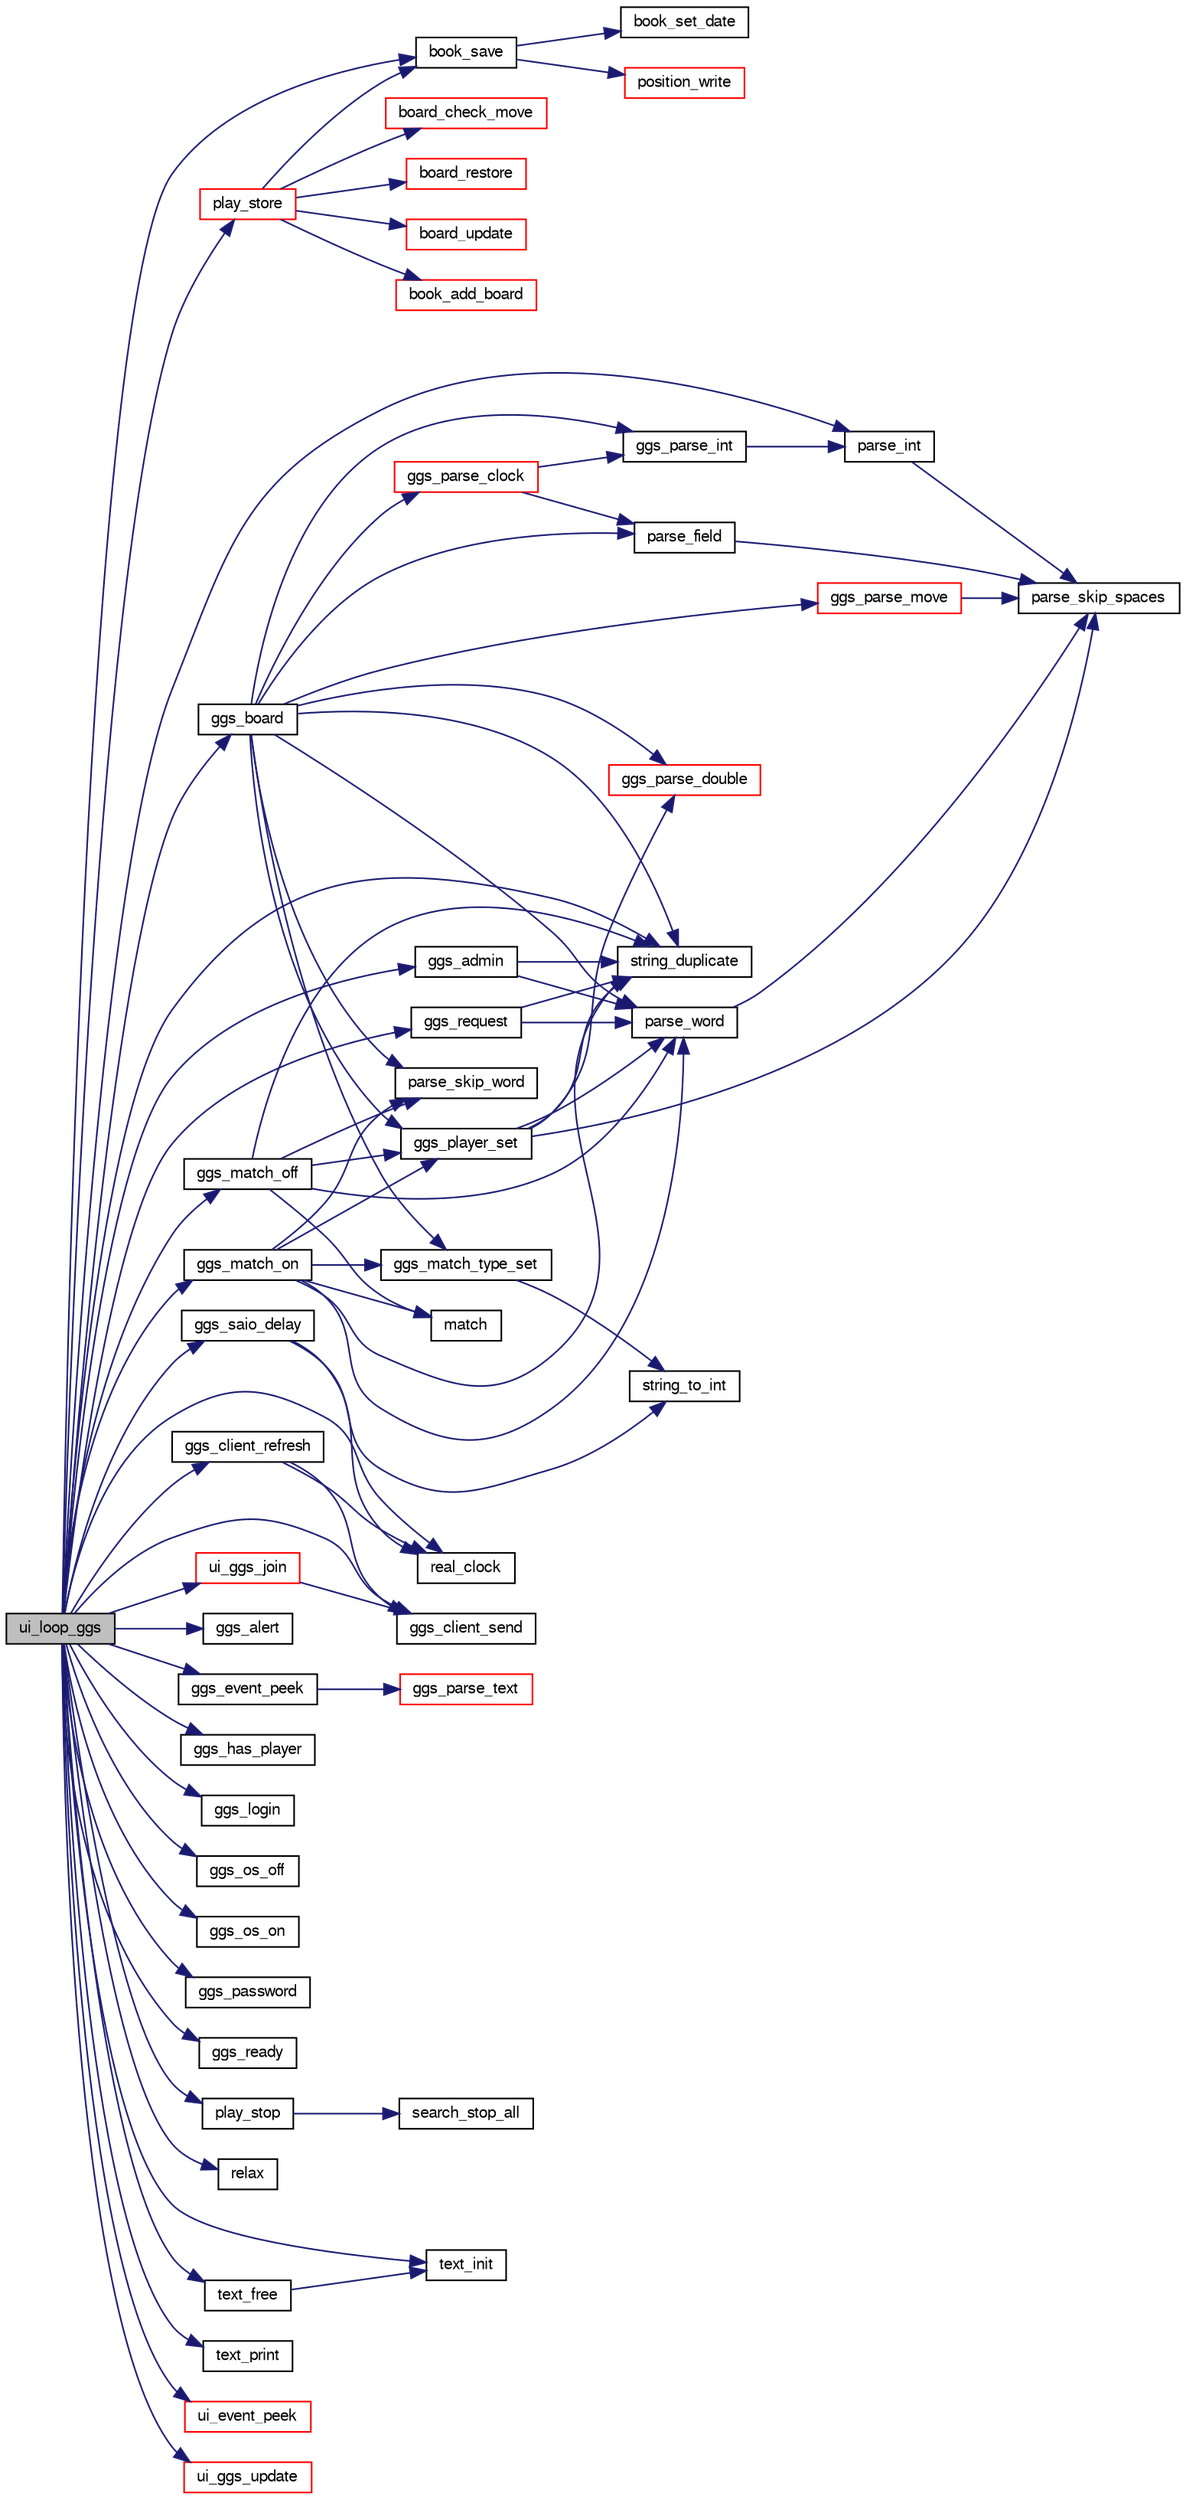 digraph "ui_loop_ggs"
{
 // LATEX_PDF_SIZE
  bgcolor="transparent";
  edge [fontname="FreeSans",fontsize="10",labelfontname="FreeSans",labelfontsize="10"];
  node [fontname="FreeSans",fontsize="10",shape=record];
  rankdir="LR";
  Node1 [label="ui_loop_ggs",height=0.2,width=0.4,color="black", fillcolor="grey75", style="filled", fontcolor="black",tooltip="ui_loop_ggs"];
  Node1 -> Node2 [color="midnightblue",fontsize="10",style="solid",fontname="FreeSans"];
  Node2 [label="book_save",height=0.2,width=0.4,color="black",URL="$book_8c.html#a8a72fd661f16eb01bfa46833b777f615",tooltip="Save an opening book."];
  Node2 -> Node3 [color="midnightblue",fontsize="10",style="solid",fontname="FreeSans"];
  Node3 [label="book_set_date",height=0.2,width=0.4,color="black",URL="$book_8c.html#afe22572623333b9e82494984e238f444",tooltip="Set book date."];
  Node2 -> Node4 [color="midnightblue",fontsize="10",style="solid",fontname="FreeSans"];
  Node4 [label="position_write",height=0.2,width=0.4,color="red",URL="$book_8c.html#a93a3c5e63c600de569816cd15c187d15",tooltip="Write a position."];
  Node1 -> Node6 [color="midnightblue",fontsize="10",style="solid",fontname="FreeSans"];
  Node6 [label="ggs_admin",height=0.2,width=0.4,color="black",URL="$ggs_8c.html#ad5d5acba18786e7fe5938423caf236ca",tooltip="ggs_admin"];
  Node6 -> Node7 [color="midnightblue",fontsize="10",style="solid",fontname="FreeSans"];
  Node7 [label="parse_word",height=0.2,width=0.4,color="black",URL="$util_8c.html#a37223454580e3fd41f4bddb3c3970da5",tooltip="Parse a word."];
  Node7 -> Node8 [color="midnightblue",fontsize="10",style="solid",fontname="FreeSans"];
  Node8 [label="parse_skip_spaces",height=0.2,width=0.4,color="black",URL="$util_8c.html#a35508e8fcec689d875231b2f93fbe4a5",tooltip="Skip spaces."];
  Node6 -> Node9 [color="midnightblue",fontsize="10",style="solid",fontname="FreeSans"];
  Node9 [label="string_duplicate",height=0.2,width=0.4,color="black",URL="$util_8c.html#ac3369230f66963a04a0e62b04685ae3c",tooltip="Duplicate a string."];
  Node1 -> Node10 [color="midnightblue",fontsize="10",style="solid",fontname="FreeSans"];
  Node10 [label="ggs_alert",height=0.2,width=0.4,color="black",URL="$ggs_8c.html#a2fd6e640807e34d60a80dc23840b3deb",tooltip="ggs_alert"];
  Node1 -> Node11 [color="midnightblue",fontsize="10",style="solid",fontname="FreeSans"];
  Node11 [label="ggs_board",height=0.2,width=0.4,color="black",URL="$ggs_8c.html#a63f1ce1416d9a7c378bdb930b7586505",tooltip="ggs_board"];
  Node11 -> Node12 [color="midnightblue",fontsize="10",style="solid",fontname="FreeSans"];
  Node12 [label="ggs_match_type_set",height=0.2,width=0.4,color="black",URL="$ggs_8c.html#af15451e1f7804fb5891bf5c0fd8075aa",tooltip="ggs_match_type_set"];
  Node12 -> Node13 [color="midnightblue",fontsize="10",style="solid",fontname="FreeSans"];
  Node13 [label="string_to_int",height=0.2,width=0.4,color="black",URL="$util_8c.html#a892b51d59129915627472acdf3265d3b",tooltip="Convert a string into an integer."];
  Node11 -> Node14 [color="midnightblue",fontsize="10",style="solid",fontname="FreeSans"];
  Node14 [label="ggs_parse_clock",height=0.2,width=0.4,color="red",URL="$ggs_8c.html#a7494470ebe53d867ce2dcd438fa5b583",tooltip="ggs_parse_clock"];
  Node14 -> Node15 [color="midnightblue",fontsize="10",style="solid",fontname="FreeSans"];
  Node15 [label="ggs_parse_int",height=0.2,width=0.4,color="black",URL="$ggs_8c.html#ac17593eca953b5b02fa56abb7b1ef42d",tooltip="ggs_parse_int"];
  Node15 -> Node16 [color="midnightblue",fontsize="10",style="solid",fontname="FreeSans"];
  Node16 [label="parse_int",height=0.2,width=0.4,color="black",URL="$util_8c.html#a0fad57b1fd6851c6cde5258a897b7a61",tooltip="Parse an integer."];
  Node16 -> Node8 [color="midnightblue",fontsize="10",style="solid",fontname="FreeSans"];
  Node14 -> Node20 [color="midnightblue",fontsize="10",style="solid",fontname="FreeSans"];
  Node20 [label="parse_field",height=0.2,width=0.4,color="black",URL="$util_8c.html#a80ed7d41ac3a6c656ad36013d632a793",tooltip="Parse a field."];
  Node20 -> Node8 [color="midnightblue",fontsize="10",style="solid",fontname="FreeSans"];
  Node11 -> Node21 [color="midnightblue",fontsize="10",style="solid",fontname="FreeSans"];
  Node21 [label="ggs_parse_double",height=0.2,width=0.4,color="red",URL="$ggs_8c.html#ac637c7bb4b515a0368d814c2e10b9342",tooltip="ggs_parse_double"];
  Node11 -> Node15 [color="midnightblue",fontsize="10",style="solid",fontname="FreeSans"];
  Node11 -> Node22 [color="midnightblue",fontsize="10",style="solid",fontname="FreeSans"];
  Node22 [label="ggs_parse_move",height=0.2,width=0.4,color="red",URL="$ggs_8c.html#a93d1fc65878813bdec56b646039e195e",tooltip="ggs_parse_move"];
  Node22 -> Node8 [color="midnightblue",fontsize="10",style="solid",fontname="FreeSans"];
  Node11 -> Node24 [color="midnightblue",fontsize="10",style="solid",fontname="FreeSans"];
  Node24 [label="ggs_player_set",height=0.2,width=0.4,color="black",URL="$ggs_8c.html#a2fd026583915c73831fb9401717464f3",tooltip="ggs_player_set"];
  Node24 -> Node21 [color="midnightblue",fontsize="10",style="solid",fontname="FreeSans"];
  Node24 -> Node8 [color="midnightblue",fontsize="10",style="solid",fontname="FreeSans"];
  Node24 -> Node7 [color="midnightblue",fontsize="10",style="solid",fontname="FreeSans"];
  Node24 -> Node9 [color="midnightblue",fontsize="10",style="solid",fontname="FreeSans"];
  Node11 -> Node20 [color="midnightblue",fontsize="10",style="solid",fontname="FreeSans"];
  Node11 -> Node25 [color="midnightblue",fontsize="10",style="solid",fontname="FreeSans"];
  Node25 [label="parse_skip_word",height=0.2,width=0.4,color="black",URL="$util_8c.html#a243880ebe2e0b96b3223023c706d1ba5",tooltip="Skip word."];
  Node11 -> Node7 [color="midnightblue",fontsize="10",style="solid",fontname="FreeSans"];
  Node11 -> Node9 [color="midnightblue",fontsize="10",style="solid",fontname="FreeSans"];
  Node1 -> Node26 [color="midnightblue",fontsize="10",style="solid",fontname="FreeSans"];
  Node26 [label="ggs_client_refresh",height=0.2,width=0.4,color="black",URL="$ggs_8c.html#a345e7fe46d3e9259607bad706270377c",tooltip="ggs_client_refresh"];
  Node26 -> Node27 [color="midnightblue",fontsize="10",style="solid",fontname="FreeSans"];
  Node27 [label="ggs_client_send",height=0.2,width=0.4,color="black",URL="$ggs_8c.html#a946ad3d921468d2abac0b9a3a4bb3406",tooltip="ggs_client_send"];
  Node26 -> Node28 [color="midnightblue",fontsize="10",style="solid",fontname="FreeSans"];
  Node28 [label="real_clock",height=0.2,width=0.4,color="black",URL="$util_8h.html#a358b4c5eab4941b90bb9ef1676e5f7e5",tooltip=" "];
  Node1 -> Node27 [color="midnightblue",fontsize="10",style="solid",fontname="FreeSans"];
  Node1 -> Node29 [color="midnightblue",fontsize="10",style="solid",fontname="FreeSans"];
  Node29 [label="ggs_event_peek",height=0.2,width=0.4,color="black",URL="$ggs_8c.html#af981e6472672ae2a2d0fc6248dd0ecb0",tooltip="ggs_event_peek"];
  Node29 -> Node30 [color="midnightblue",fontsize="10",style="solid",fontname="FreeSans"];
  Node30 [label="ggs_parse_text",height=0.2,width=0.4,color="red",URL="$ggs_8c.html#a811f461c63c66d4a7d8ed0f8c6d783ff",tooltip="ggs_parse_text"];
  Node1 -> Node33 [color="midnightblue",fontsize="10",style="solid",fontname="FreeSans"];
  Node33 [label="ggs_has_player",height=0.2,width=0.4,color="black",URL="$ggs_8c.html#a4891dcc98766c7350a9d825e74727859",tooltip="ggs_match_check_destination"];
  Node1 -> Node34 [color="midnightblue",fontsize="10",style="solid",fontname="FreeSans"];
  Node34 [label="ggs_login",height=0.2,width=0.4,color="black",URL="$ggs_8c.html#a58fcf3e3ad7bce17d2c069a218691133",tooltip="ggs_login"];
  Node1 -> Node35 [color="midnightblue",fontsize="10",style="solid",fontname="FreeSans"];
  Node35 [label="ggs_match_off",height=0.2,width=0.4,color="black",URL="$ggs_8c.html#a8f06848b666fd366f6e26fb217214d21",tooltip="ggs_match_off"];
  Node35 -> Node24 [color="midnightblue",fontsize="10",style="solid",fontname="FreeSans"];
  Node35 -> Node36 [color="midnightblue",fontsize="10",style="solid",fontname="FreeSans"];
  Node36 [label="match",height=0.2,width=0.4,color="black",URL="$opening_8c.html#ab59857a4d72ed1a5664e86b46a2cb341",tooltip=" "];
  Node35 -> Node25 [color="midnightblue",fontsize="10",style="solid",fontname="FreeSans"];
  Node35 -> Node7 [color="midnightblue",fontsize="10",style="solid",fontname="FreeSans"];
  Node35 -> Node9 [color="midnightblue",fontsize="10",style="solid",fontname="FreeSans"];
  Node1 -> Node37 [color="midnightblue",fontsize="10",style="solid",fontname="FreeSans"];
  Node37 [label="ggs_match_on",height=0.2,width=0.4,color="black",URL="$ggs_8c.html#a111a36cc555c8894c0abb1fa06babe31",tooltip="ggs_match_on"];
  Node37 -> Node12 [color="midnightblue",fontsize="10",style="solid",fontname="FreeSans"];
  Node37 -> Node24 [color="midnightblue",fontsize="10",style="solid",fontname="FreeSans"];
  Node37 -> Node36 [color="midnightblue",fontsize="10",style="solid",fontname="FreeSans"];
  Node37 -> Node25 [color="midnightblue",fontsize="10",style="solid",fontname="FreeSans"];
  Node37 -> Node7 [color="midnightblue",fontsize="10",style="solid",fontname="FreeSans"];
  Node37 -> Node9 [color="midnightblue",fontsize="10",style="solid",fontname="FreeSans"];
  Node1 -> Node38 [color="midnightblue",fontsize="10",style="solid",fontname="FreeSans"];
  Node38 [label="ggs_os_off",height=0.2,width=0.4,color="black",URL="$ggs_8c.html#a92667c5d9175e5f991f0b09ad1458f53",tooltip="ggs_os_off"];
  Node1 -> Node39 [color="midnightblue",fontsize="10",style="solid",fontname="FreeSans"];
  Node39 [label="ggs_os_on",height=0.2,width=0.4,color="black",URL="$ggs_8c.html#a6b65ab1bb2de372906b64ed91d2ba06f",tooltip="ggs_os_on"];
  Node1 -> Node40 [color="midnightblue",fontsize="10",style="solid",fontname="FreeSans"];
  Node40 [label="ggs_password",height=0.2,width=0.4,color="black",URL="$ggs_8c.html#a3e60f587f9c48dd2f99fa40cd3bfc341",tooltip="ggs_password"];
  Node1 -> Node41 [color="midnightblue",fontsize="10",style="solid",fontname="FreeSans"];
  Node41 [label="ggs_ready",height=0.2,width=0.4,color="black",URL="$ggs_8c.html#ac4d7a1165207bd3c8eda64d70c392e0d",tooltip="ggs_ready"];
  Node1 -> Node42 [color="midnightblue",fontsize="10",style="solid",fontname="FreeSans"];
  Node42 [label="ggs_request",height=0.2,width=0.4,color="black",URL="$ggs_8c.html#aa711d401516107ea47f899cae4dde087",tooltip="ggs_request"];
  Node42 -> Node7 [color="midnightblue",fontsize="10",style="solid",fontname="FreeSans"];
  Node42 -> Node9 [color="midnightblue",fontsize="10",style="solid",fontname="FreeSans"];
  Node1 -> Node43 [color="midnightblue",fontsize="10",style="solid",fontname="FreeSans"];
  Node43 [label="ggs_saio_delay",height=0.2,width=0.4,color="black",URL="$ggs_8c.html#a8e991dc8fa30e2444e96325a493c886d",tooltip="ggs_saio_delay"];
  Node43 -> Node28 [color="midnightblue",fontsize="10",style="solid",fontname="FreeSans"];
  Node43 -> Node13 [color="midnightblue",fontsize="10",style="solid",fontname="FreeSans"];
  Node1 -> Node16 [color="midnightblue",fontsize="10",style="solid",fontname="FreeSans"];
  Node1 -> Node44 [color="midnightblue",fontsize="10",style="solid",fontname="FreeSans"];
  Node44 [label="play_stop",height=0.2,width=0.4,color="black",URL="$play_8c.html#af582136475ec5b08a9ebd304a3056ae0",tooltip="Stop thinking."];
  Node44 -> Node45 [color="midnightblue",fontsize="10",style="solid",fontname="FreeSans"];
  Node45 [label="search_stop_all",height=0.2,width=0.4,color="black",URL="$search_8c.html#ad775910af78c46412b5ee4b8bc887b67",tooltip="Stop the search."];
  Node1 -> Node46 [color="midnightblue",fontsize="10",style="solid",fontname="FreeSans"];
  Node46 [label="play_store",height=0.2,width=0.4,color="red",URL="$play_8c.html#a050579c3f94a2d5990bc186369ad7980",tooltip="store the game into the opening book"];
  Node46 -> Node47 [color="midnightblue",fontsize="10",style="solid",fontname="FreeSans"];
  Node47 [label="board_check_move",height=0.2,width=0.4,color="red",URL="$board_8c.html#a0461002c2a4fd95a361b6e1ee8637a65",tooltip="Check if a move is legal."];
  Node46 -> Node51 [color="midnightblue",fontsize="10",style="solid",fontname="FreeSans"];
  Node51 [label="board_restore",height=0.2,width=0.4,color="red",URL="$board_8c.html#a101af447b84baa302b94c56822618f22",tooltip="Restore a board."];
  Node46 -> Node60 [color="midnightblue",fontsize="10",style="solid",fontname="FreeSans"];
  Node60 [label="board_update",height=0.2,width=0.4,color="red",URL="$board_8c.html#a2d24dea46d67d71b1d9fe9f515d8d675",tooltip="Update a board."];
  Node46 -> Node61 [color="midnightblue",fontsize="10",style="solid",fontname="FreeSans"];
  Node61 [label="book_add_board",height=0.2,width=0.4,color="red",URL="$book_8c.html#a429dbc3a206062b05e0e9da5f6fd8452",tooltip="Add a position."];
  Node46 -> Node2 [color="midnightblue",fontsize="10",style="solid",fontname="FreeSans"];
  Node1 -> Node28 [color="midnightblue",fontsize="10",style="solid",fontname="FreeSans"];
  Node1 -> Node239 [color="midnightblue",fontsize="10",style="solid",fontname="FreeSans"];
  Node239 [label="relax",height=0.2,width=0.4,color="black",URL="$util_8c.html#ae20ec7bae5f5bc33f169d416601e2eea",tooltip="sleep for t ms."];
  Node1 -> Node9 [color="midnightblue",fontsize="10",style="solid",fontname="FreeSans"];
  Node1 -> Node240 [color="midnightblue",fontsize="10",style="solid",fontname="FreeSans"];
  Node240 [label="text_free",height=0.2,width=0.4,color="black",URL="$ggs_8c.html#a7620ea39f88b6cae1964da3d7878ad03",tooltip="text_free"];
  Node240 -> Node241 [color="midnightblue",fontsize="10",style="solid",fontname="FreeSans"];
  Node241 [label="text_init",height=0.2,width=0.4,color="black",URL="$ggs_8c.html#a07d622431615a17041e4a7cd02966b42",tooltip="text_init"];
  Node1 -> Node241 [color="midnightblue",fontsize="10",style="solid",fontname="FreeSans"];
  Node1 -> Node242 [color="midnightblue",fontsize="10",style="solid",fontname="FreeSans"];
  Node242 [label="text_print",height=0.2,width=0.4,color="black",URL="$ggs_8c.html#a45583b044cba57574c1046d6945e2a8d",tooltip="text_print"];
  Node1 -> Node243 [color="midnightblue",fontsize="10",style="solid",fontname="FreeSans"];
  Node243 [label="ui_event_peek",height=0.2,width=0.4,color="red",URL="$ui_8c.html#accaba0b71324964351f74c39f1705e69",tooltip="Wait input."];
  Node1 -> Node249 [color="midnightblue",fontsize="10",style="solid",fontname="FreeSans"];
  Node249 [label="ui_ggs_join",height=0.2,width=0.4,color="red",URL="$ggs_8c.html#afc8b9c7d5dd5c68bdabac6790ff83aff",tooltip="ui_ggs_join"];
  Node249 -> Node27 [color="midnightblue",fontsize="10",style="solid",fontname="FreeSans"];
  Node1 -> Node296 [color="midnightblue",fontsize="10",style="solid",fontname="FreeSans"];
  Node296 [label="ui_ggs_update",height=0.2,width=0.4,color="red",URL="$ggs_8c.html#add208abcf5430b768477f3ea02a2b139",tooltip="ui_ggs_update"];
}
